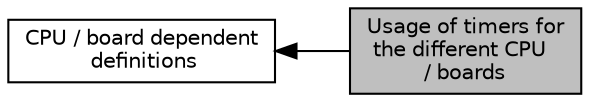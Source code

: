 digraph "Usage of timers for the different CPU / boards"
{
  edge [fontname="Helvetica",fontsize="10",labelfontname="Helvetica",labelfontsize="10"];
  node [fontname="Helvetica",fontsize="10",shape=box];
  rankdir=LR;
  Node2 [label="CPU / board dependent\l definitions",height=0.2,width=0.4,color="black", fillcolor="white", style="filled",URL="$group___hardware_dependencies.html",tooltip=" "];
  Node1 [label="Usage of timers for\l the different CPU \l/ boards",height=0.2,width=0.4,color="black", fillcolor="grey75", style="filled", fontcolor="black",tooltip=" "];
  Node2->Node1 [shape=plaintext, dir="back", style="solid"];
}

